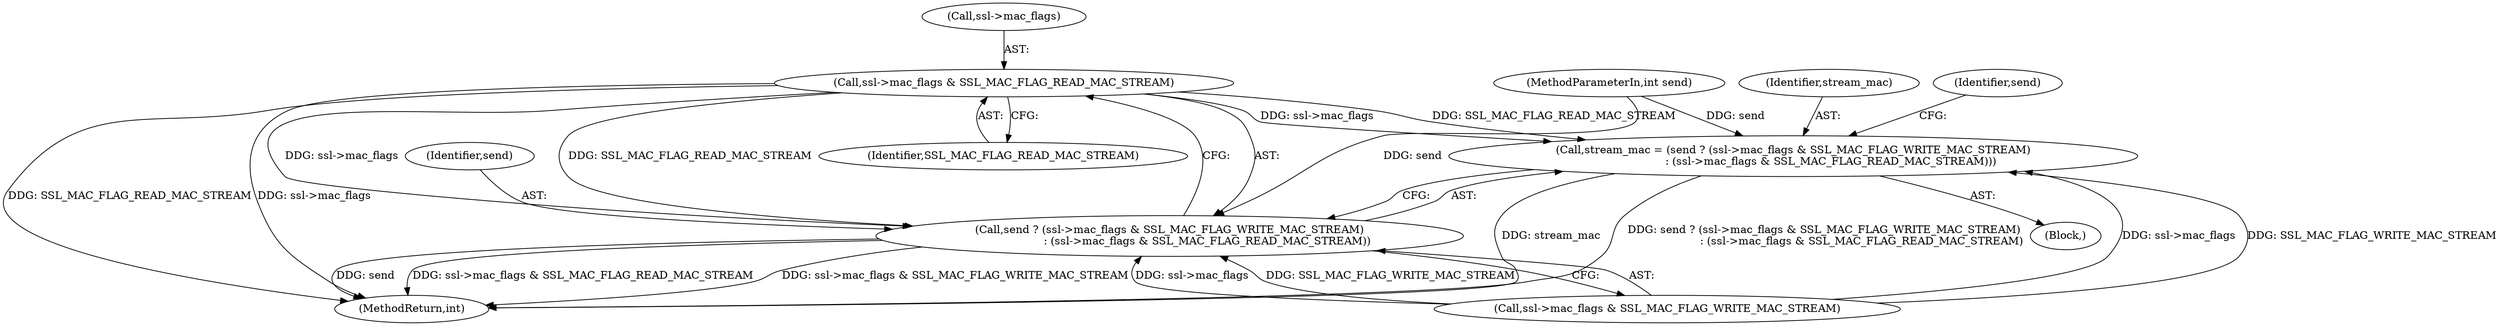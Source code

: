 digraph "0_openssl_4ad93618d26a3ea23d36ad5498ff4f59eff3a4d2_3@pointer" {
"1000129" [label="(Call,ssl->mac_flags & SSL_MAC_FLAG_READ_MAC_STREAM)"];
"1000120" [label="(Call,stream_mac = (send ? (ssl->mac_flags & SSL_MAC_FLAG_WRITE_MAC_STREAM)\n                      : (ssl->mac_flags & SSL_MAC_FLAG_READ_MAC_STREAM)))"];
"1000122" [label="(Call,send ? (ssl->mac_flags & SSL_MAC_FLAG_WRITE_MAC_STREAM)\n                      : (ssl->mac_flags & SSL_MAC_FLAG_READ_MAC_STREAM))"];
"1000108" [label="(Block,)"];
"1000136" [label="(Identifier,send)"];
"1000107" [label="(MethodParameterIn,int send)"];
"1000120" [label="(Call,stream_mac = (send ? (ssl->mac_flags & SSL_MAC_FLAG_WRITE_MAC_STREAM)\n                      : (ssl->mac_flags & SSL_MAC_FLAG_READ_MAC_STREAM)))"];
"1000130" [label="(Call,ssl->mac_flags)"];
"1000121" [label="(Identifier,stream_mac)"];
"1000122" [label="(Call,send ? (ssl->mac_flags & SSL_MAC_FLAG_WRITE_MAC_STREAM)\n                      : (ssl->mac_flags & SSL_MAC_FLAG_READ_MAC_STREAM))"];
"1000506" [label="(MethodReturn,int)"];
"1000124" [label="(Call,ssl->mac_flags & SSL_MAC_FLAG_WRITE_MAC_STREAM)"];
"1000133" [label="(Identifier,SSL_MAC_FLAG_READ_MAC_STREAM)"];
"1000123" [label="(Identifier,send)"];
"1000129" [label="(Call,ssl->mac_flags & SSL_MAC_FLAG_READ_MAC_STREAM)"];
"1000129" -> "1000122"  [label="AST: "];
"1000129" -> "1000133"  [label="CFG: "];
"1000130" -> "1000129"  [label="AST: "];
"1000133" -> "1000129"  [label="AST: "];
"1000122" -> "1000129"  [label="CFG: "];
"1000129" -> "1000506"  [label="DDG: ssl->mac_flags"];
"1000129" -> "1000506"  [label="DDG: SSL_MAC_FLAG_READ_MAC_STREAM"];
"1000129" -> "1000120"  [label="DDG: ssl->mac_flags"];
"1000129" -> "1000120"  [label="DDG: SSL_MAC_FLAG_READ_MAC_STREAM"];
"1000129" -> "1000122"  [label="DDG: ssl->mac_flags"];
"1000129" -> "1000122"  [label="DDG: SSL_MAC_FLAG_READ_MAC_STREAM"];
"1000120" -> "1000108"  [label="AST: "];
"1000120" -> "1000122"  [label="CFG: "];
"1000121" -> "1000120"  [label="AST: "];
"1000122" -> "1000120"  [label="AST: "];
"1000136" -> "1000120"  [label="CFG: "];
"1000120" -> "1000506"  [label="DDG: stream_mac"];
"1000120" -> "1000506"  [label="DDG: send ? (ssl->mac_flags & SSL_MAC_FLAG_WRITE_MAC_STREAM)\n                      : (ssl->mac_flags & SSL_MAC_FLAG_READ_MAC_STREAM)"];
"1000107" -> "1000120"  [label="DDG: send"];
"1000124" -> "1000120"  [label="DDG: ssl->mac_flags"];
"1000124" -> "1000120"  [label="DDG: SSL_MAC_FLAG_WRITE_MAC_STREAM"];
"1000122" -> "1000124"  [label="CFG: "];
"1000123" -> "1000122"  [label="AST: "];
"1000124" -> "1000122"  [label="AST: "];
"1000122" -> "1000506"  [label="DDG: send"];
"1000122" -> "1000506"  [label="DDG: ssl->mac_flags & SSL_MAC_FLAG_READ_MAC_STREAM"];
"1000122" -> "1000506"  [label="DDG: ssl->mac_flags & SSL_MAC_FLAG_WRITE_MAC_STREAM"];
"1000107" -> "1000122"  [label="DDG: send"];
"1000124" -> "1000122"  [label="DDG: ssl->mac_flags"];
"1000124" -> "1000122"  [label="DDG: SSL_MAC_FLAG_WRITE_MAC_STREAM"];
}
